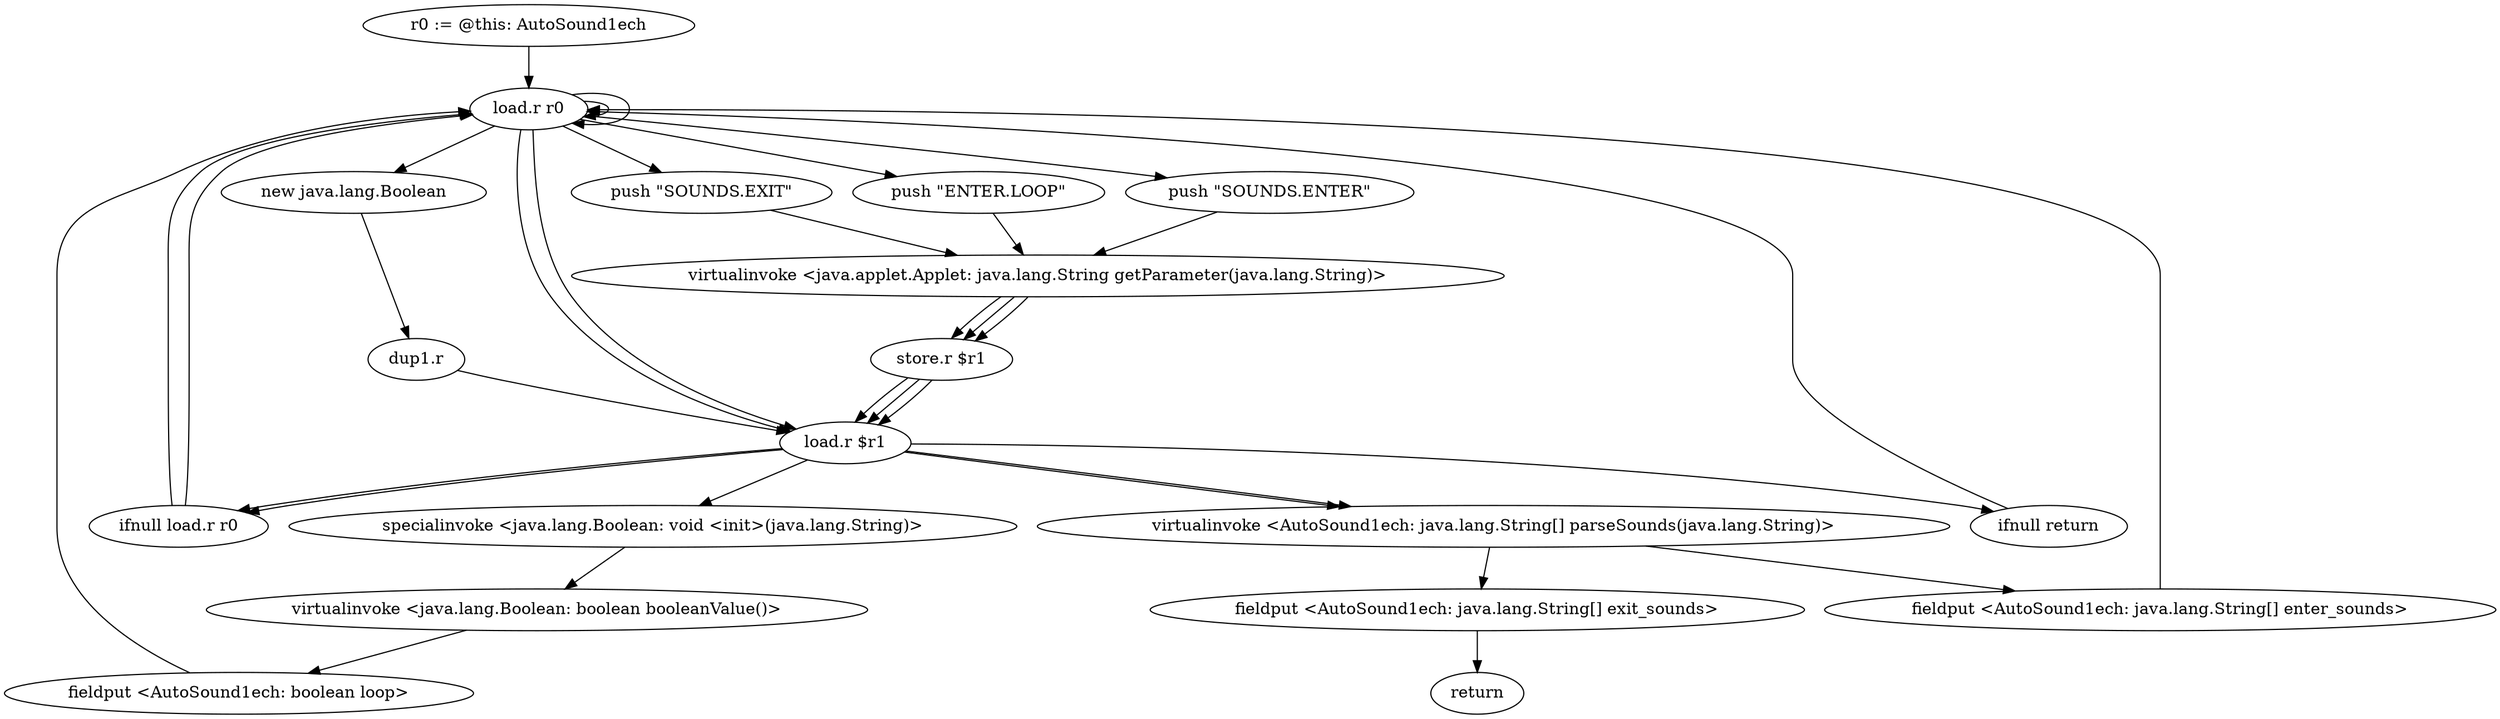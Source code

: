 digraph "" {
    "r0 := @this: AutoSound1ech"
    "load.r r0"
    "r0 := @this: AutoSound1ech"->"load.r r0";
    "push \"ENTER.LOOP\""
    "load.r r0"->"push \"ENTER.LOOP\"";
    "virtualinvoke <java.applet.Applet: java.lang.String getParameter(java.lang.String)>"
    "push \"ENTER.LOOP\""->"virtualinvoke <java.applet.Applet: java.lang.String getParameter(java.lang.String)>";
    "store.r $r1"
    "virtualinvoke <java.applet.Applet: java.lang.String getParameter(java.lang.String)>"->"store.r $r1";
    "load.r $r1"
    "store.r $r1"->"load.r $r1";
    "ifnull load.r r0"
    "load.r $r1"->"ifnull load.r r0";
    "ifnull load.r r0"->"load.r r0";
    "new java.lang.Boolean"
    "load.r r0"->"new java.lang.Boolean";
    "dup1.r"
    "new java.lang.Boolean"->"dup1.r";
    "dup1.r"->"load.r $r1";
    "specialinvoke <java.lang.Boolean: void <init>(java.lang.String)>"
    "load.r $r1"->"specialinvoke <java.lang.Boolean: void <init>(java.lang.String)>";
    "virtualinvoke <java.lang.Boolean: boolean booleanValue()>"
    "specialinvoke <java.lang.Boolean: void <init>(java.lang.String)>"->"virtualinvoke <java.lang.Boolean: boolean booleanValue()>";
    "fieldput <AutoSound1ech: boolean loop>"
    "virtualinvoke <java.lang.Boolean: boolean booleanValue()>"->"fieldput <AutoSound1ech: boolean loop>";
    "fieldput <AutoSound1ech: boolean loop>"->"load.r r0";
    "push \"SOUNDS.ENTER\""
    "load.r r0"->"push \"SOUNDS.ENTER\"";
    "push \"SOUNDS.ENTER\""->"virtualinvoke <java.applet.Applet: java.lang.String getParameter(java.lang.String)>";
    "virtualinvoke <java.applet.Applet: java.lang.String getParameter(java.lang.String)>"->"store.r $r1";
    "store.r $r1"->"load.r $r1";
    "load.r $r1"->"ifnull load.r r0";
    "ifnull load.r r0"->"load.r r0";
    "load.r r0"->"load.r r0";
    "load.r r0"->"load.r $r1";
    "virtualinvoke <AutoSound1ech: java.lang.String[] parseSounds(java.lang.String)>"
    "load.r $r1"->"virtualinvoke <AutoSound1ech: java.lang.String[] parseSounds(java.lang.String)>";
    "fieldput <AutoSound1ech: java.lang.String[] enter_sounds>"
    "virtualinvoke <AutoSound1ech: java.lang.String[] parseSounds(java.lang.String)>"->"fieldput <AutoSound1ech: java.lang.String[] enter_sounds>";
    "fieldput <AutoSound1ech: java.lang.String[] enter_sounds>"->"load.r r0";
    "push \"SOUNDS.EXIT\""
    "load.r r0"->"push \"SOUNDS.EXIT\"";
    "push \"SOUNDS.EXIT\""->"virtualinvoke <java.applet.Applet: java.lang.String getParameter(java.lang.String)>";
    "virtualinvoke <java.applet.Applet: java.lang.String getParameter(java.lang.String)>"->"store.r $r1";
    "store.r $r1"->"load.r $r1";
    "ifnull return"
    "load.r $r1"->"ifnull return";
    "ifnull return"->"load.r r0";
    "load.r r0"->"load.r r0";
    "load.r r0"->"load.r $r1";
    "load.r $r1"->"virtualinvoke <AutoSound1ech: java.lang.String[] parseSounds(java.lang.String)>";
    "fieldput <AutoSound1ech: java.lang.String[] exit_sounds>"
    "virtualinvoke <AutoSound1ech: java.lang.String[] parseSounds(java.lang.String)>"->"fieldput <AutoSound1ech: java.lang.String[] exit_sounds>";
    "return"
    "fieldput <AutoSound1ech: java.lang.String[] exit_sounds>"->"return";
}
